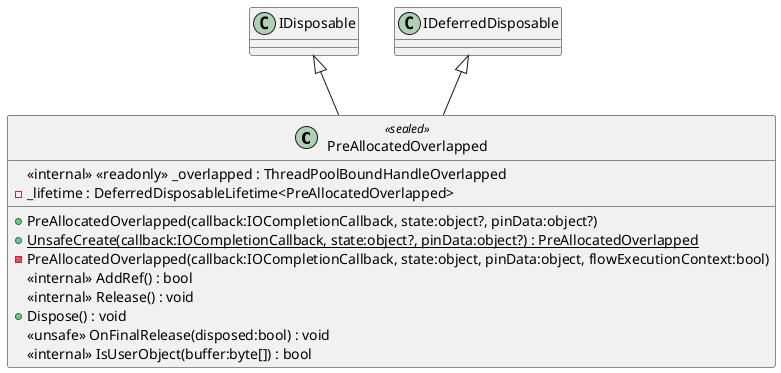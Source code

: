 @startuml
class PreAllocatedOverlapped <<sealed>> {
    <<internal>> <<readonly>> _overlapped : ThreadPoolBoundHandleOverlapped
    - _lifetime : DeferredDisposableLifetime<PreAllocatedOverlapped>
    + PreAllocatedOverlapped(callback:IOCompletionCallback, state:object?, pinData:object?)
    + {static} UnsafeCreate(callback:IOCompletionCallback, state:object?, pinData:object?) : PreAllocatedOverlapped
    - PreAllocatedOverlapped(callback:IOCompletionCallback, state:object, pinData:object, flowExecutionContext:bool)
    <<internal>> AddRef() : bool
    <<internal>> Release() : void
    + Dispose() : void
    <<unsafe>> OnFinalRelease(disposed:bool) : void
    <<internal>> IsUserObject(buffer:byte[]) : bool
}
IDisposable <|-- PreAllocatedOverlapped
IDeferredDisposable <|-- PreAllocatedOverlapped
@enduml
